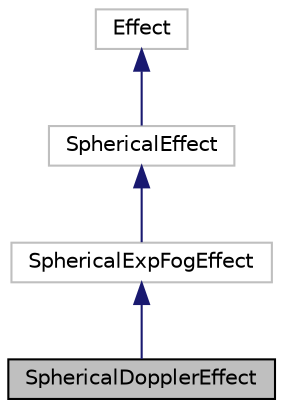 digraph "SphericalDopplerEffect"
{
 // LATEX_PDF_SIZE
  edge [fontname="Helvetica",fontsize="10",labelfontname="Helvetica",labelfontsize="10"];
  node [fontname="Helvetica",fontsize="10",shape=record];
  Node1 [label="SphericalDopplerEffect",height=0.2,width=0.4,color="black", fillcolor="grey75", style="filled", fontcolor="black",tooltip=" "];
  Node2 -> Node1 [dir="back",color="midnightblue",fontsize="10",style="solid",fontname="Helvetica"];
  Node2 [label="SphericalExpFogEffect",height=0.2,width=0.4,color="grey75", fillcolor="white", style="filled",URL="$class_spherical_exp_fog_effect.html",tooltip=" "];
  Node3 -> Node2 [dir="back",color="midnightblue",fontsize="10",style="solid",fontname="Helvetica"];
  Node3 [label="SphericalEffect",height=0.2,width=0.4,color="grey75", fillcolor="white", style="filled",URL="$class_spherical_effect.html",tooltip=" "];
  Node4 -> Node3 [dir="back",color="midnightblue",fontsize="10",style="solid",fontname="Helvetica"];
  Node4 [label="Effect",height=0.2,width=0.4,color="grey75", fillcolor="white", style="filled",URL="$class_effect.html",tooltip=" "];
}
